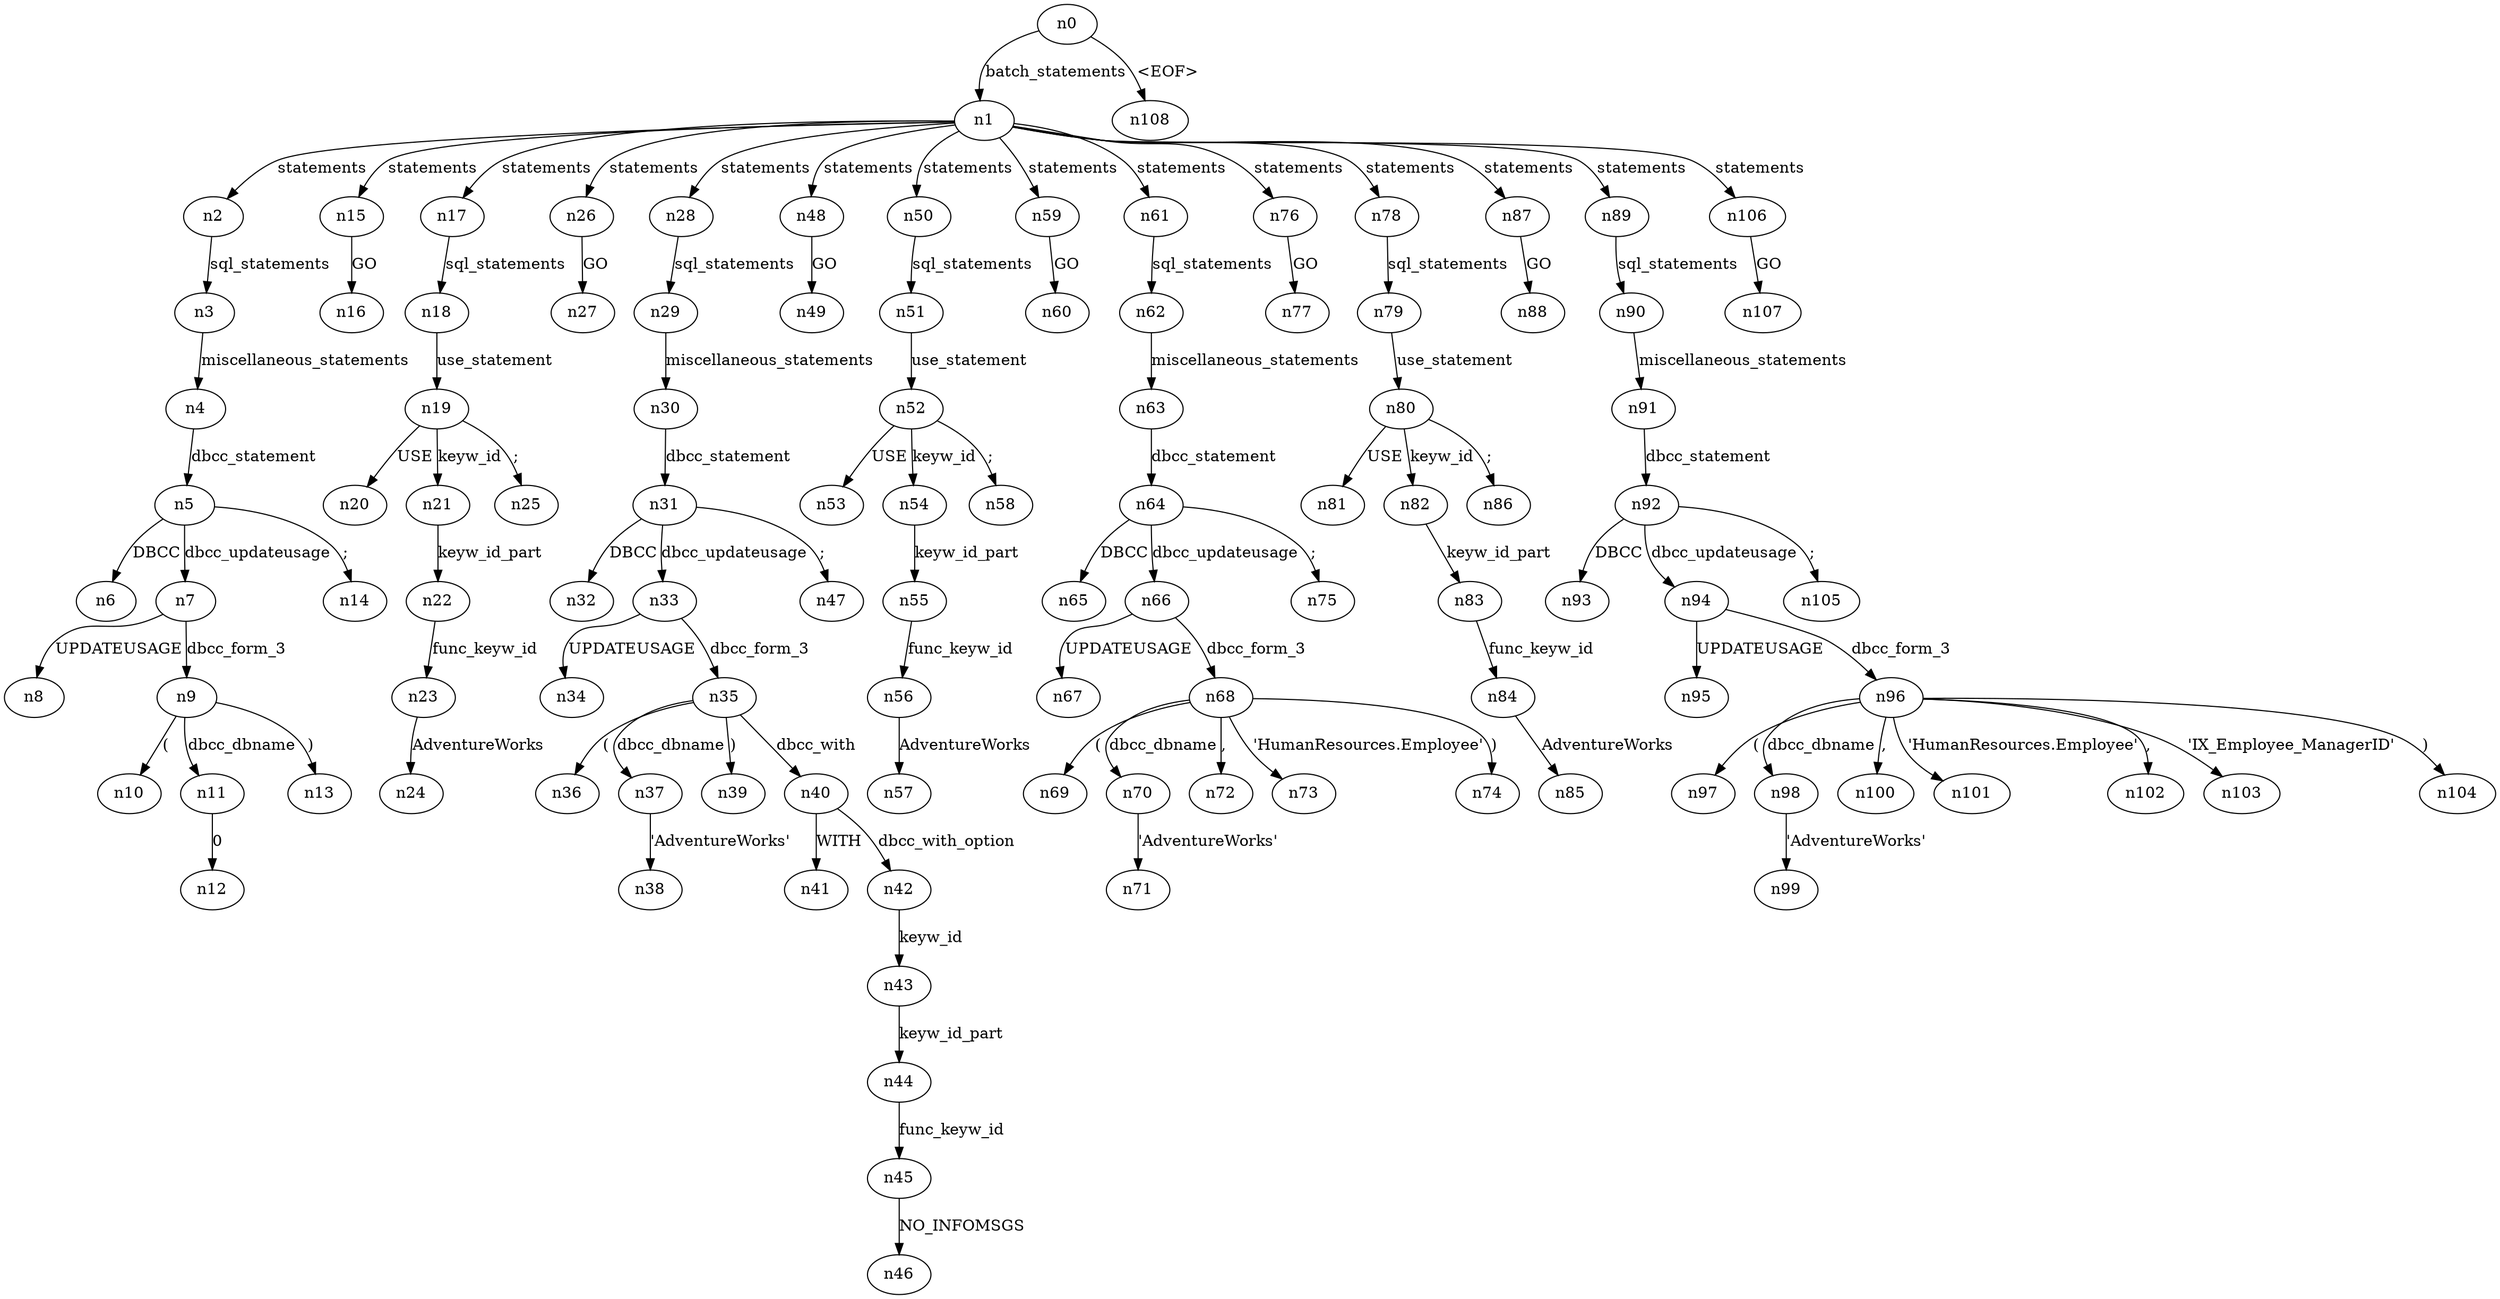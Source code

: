 digraph ParseTree {
  n0 -> n1 [label="batch_statements"];
  n1 -> n2 [label="statements"];
  n2 -> n3 [label="sql_statements"];
  n3 -> n4 [label="miscellaneous_statements"];
  n4 -> n5 [label="dbcc_statement"];
  n5 -> n6 [label="DBCC"];
  n5 -> n7 [label="dbcc_updateusage"];
  n7 -> n8 [label="UPDATEUSAGE"];
  n7 -> n9 [label="dbcc_form_3"];
  n9 -> n10 [label="("];
  n9 -> n11 [label="dbcc_dbname"];
  n11 -> n12 [label="0"];
  n9 -> n13 [label=")"];
  n5 -> n14 [label=";"];
  n1 -> n15 [label="statements"];
  n15 -> n16 [label="GO"];
  n1 -> n17 [label="statements"];
  n17 -> n18 [label="sql_statements"];
  n18 -> n19 [label="use_statement"];
  n19 -> n20 [label="USE"];
  n19 -> n21 [label="keyw_id"];
  n21 -> n22 [label="keyw_id_part"];
  n22 -> n23 [label="func_keyw_id"];
  n23 -> n24 [label="AdventureWorks"];
  n19 -> n25 [label=";"];
  n1 -> n26 [label="statements"];
  n26 -> n27 [label="GO"];
  n1 -> n28 [label="statements"];
  n28 -> n29 [label="sql_statements"];
  n29 -> n30 [label="miscellaneous_statements"];
  n30 -> n31 [label="dbcc_statement"];
  n31 -> n32 [label="DBCC"];
  n31 -> n33 [label="dbcc_updateusage"];
  n33 -> n34 [label="UPDATEUSAGE"];
  n33 -> n35 [label="dbcc_form_3"];
  n35 -> n36 [label="("];
  n35 -> n37 [label="dbcc_dbname"];
  n37 -> n38 [label="'AdventureWorks'"];
  n35 -> n39 [label=")"];
  n35 -> n40 [label="dbcc_with"];
  n40 -> n41 [label="WITH"];
  n40 -> n42 [label="dbcc_with_option"];
  n42 -> n43 [label="keyw_id"];
  n43 -> n44 [label="keyw_id_part"];
  n44 -> n45 [label="func_keyw_id"];
  n45 -> n46 [label="NO_INFOMSGS"];
  n31 -> n47 [label=";"];
  n1 -> n48 [label="statements"];
  n48 -> n49 [label="GO"];
  n1 -> n50 [label="statements"];
  n50 -> n51 [label="sql_statements"];
  n51 -> n52 [label="use_statement"];
  n52 -> n53 [label="USE"];
  n52 -> n54 [label="keyw_id"];
  n54 -> n55 [label="keyw_id_part"];
  n55 -> n56 [label="func_keyw_id"];
  n56 -> n57 [label="AdventureWorks"];
  n52 -> n58 [label=";"];
  n1 -> n59 [label="statements"];
  n59 -> n60 [label="GO"];
  n1 -> n61 [label="statements"];
  n61 -> n62 [label="sql_statements"];
  n62 -> n63 [label="miscellaneous_statements"];
  n63 -> n64 [label="dbcc_statement"];
  n64 -> n65 [label="DBCC"];
  n64 -> n66 [label="dbcc_updateusage"];
  n66 -> n67 [label="UPDATEUSAGE"];
  n66 -> n68 [label="dbcc_form_3"];
  n68 -> n69 [label="("];
  n68 -> n70 [label="dbcc_dbname"];
  n70 -> n71 [label="'AdventureWorks'"];
  n68 -> n72 [label=","];
  n68 -> n73 [label="'HumanResources.Employee'"];
  n68 -> n74 [label=")"];
  n64 -> n75 [label=";"];
  n1 -> n76 [label="statements"];
  n76 -> n77 [label="GO"];
  n1 -> n78 [label="statements"];
  n78 -> n79 [label="sql_statements"];
  n79 -> n80 [label="use_statement"];
  n80 -> n81 [label="USE"];
  n80 -> n82 [label="keyw_id"];
  n82 -> n83 [label="keyw_id_part"];
  n83 -> n84 [label="func_keyw_id"];
  n84 -> n85 [label="AdventureWorks"];
  n80 -> n86 [label=";"];
  n1 -> n87 [label="statements"];
  n87 -> n88 [label="GO"];
  n1 -> n89 [label="statements"];
  n89 -> n90 [label="sql_statements"];
  n90 -> n91 [label="miscellaneous_statements"];
  n91 -> n92 [label="dbcc_statement"];
  n92 -> n93 [label="DBCC"];
  n92 -> n94 [label="dbcc_updateusage"];
  n94 -> n95 [label="UPDATEUSAGE"];
  n94 -> n96 [label="dbcc_form_3"];
  n96 -> n97 [label="("];
  n96 -> n98 [label="dbcc_dbname"];
  n98 -> n99 [label="'AdventureWorks'"];
  n96 -> n100 [label=","];
  n96 -> n101 [label="'HumanResources.Employee'"];
  n96 -> n102 [label=","];
  n96 -> n103 [label="'IX_Employee_ManagerID'"];
  n96 -> n104 [label=")"];
  n92 -> n105 [label=";"];
  n1 -> n106 [label="statements"];
  n106 -> n107 [label="GO"];
  n0 -> n108 [label="<EOF>"];
}